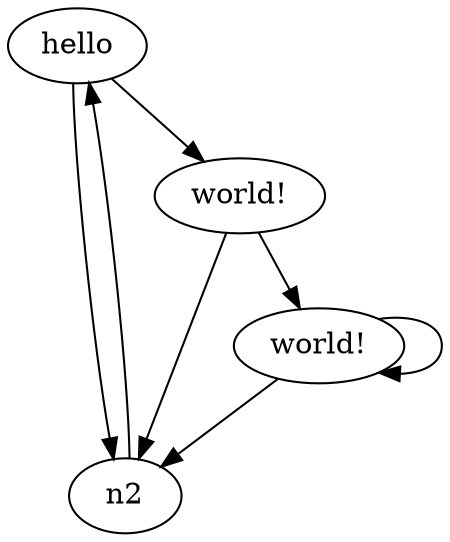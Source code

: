 digraph null {
	n1 [label="hello"];
	n2 [];
	n3 [label="world!"];
	n4 [label="world!"];

	n1 -> n2 [];
	n1 -> n3 [];
	n2 -> n1 [];
	n3 -> n2 [];
	n3 -> n4 [];
	n4 -> n2 [];
	n4 -> n4 [];
}